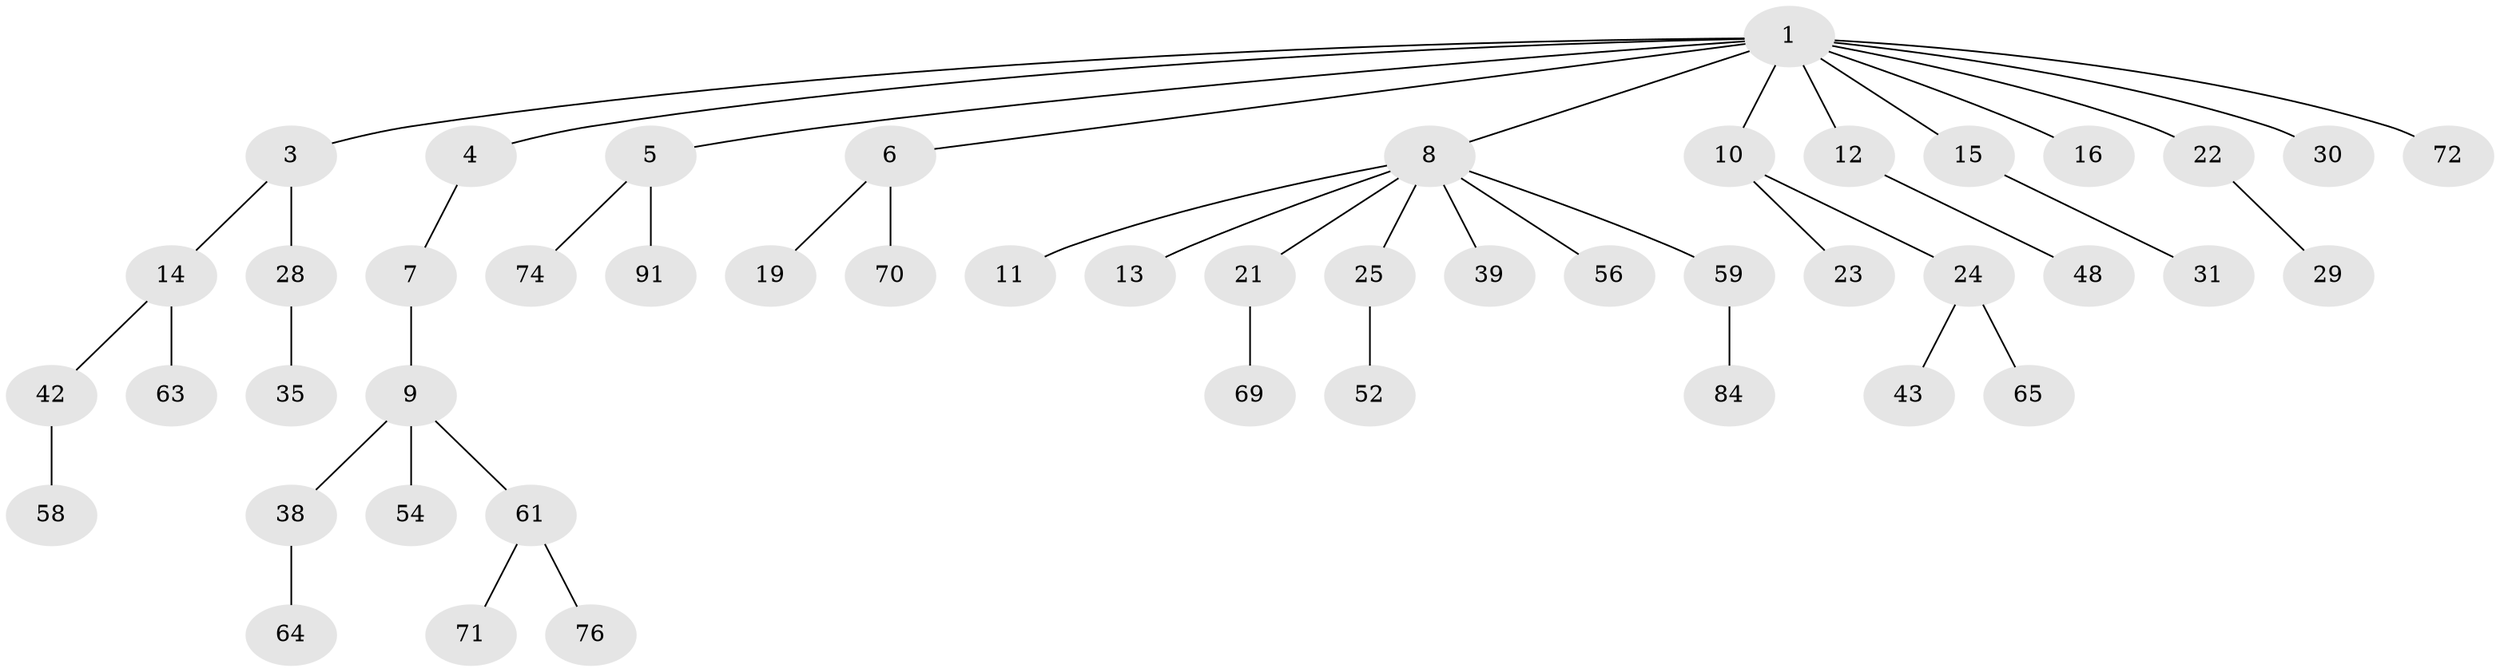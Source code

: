// original degree distribution, {6: 0.010309278350515464, 8: 0.020618556701030927, 3: 0.13402061855670103, 2: 0.23711340206185566, 4: 0.07216494845360824, 1: 0.5154639175257731, 7: 0.010309278350515464}
// Generated by graph-tools (version 1.1) at 2025/19/03/04/25 18:19:24]
// undirected, 48 vertices, 47 edges
graph export_dot {
graph [start="1"]
  node [color=gray90,style=filled];
  1 [super="+2"];
  3;
  4;
  5;
  6;
  7 [super="+36"];
  8;
  9 [super="+17+20+40"];
  10;
  11 [super="+86+67"];
  12;
  13;
  14 [super="+66+27"];
  15 [super="+88+18"];
  16 [super="+87"];
  19 [super="+53"];
  21;
  22 [super="+55+79+89+94+90"];
  23;
  24 [super="+34+57+49"];
  25 [super="+96+32"];
  28;
  29;
  30 [super="+62+80"];
  31;
  35;
  38;
  39;
  42 [super="+47+82"];
  43;
  48;
  52;
  54;
  56 [super="+60"];
  58;
  59;
  61;
  63;
  64;
  65;
  69;
  70 [super="+73"];
  71 [super="+77"];
  72 [super="+81"];
  74;
  76;
  84;
  91;
  1 -- 3;
  1 -- 5;
  1 -- 16;
  1 -- 30;
  1 -- 72;
  1 -- 4;
  1 -- 6;
  1 -- 8;
  1 -- 10;
  1 -- 12;
  1 -- 15;
  1 -- 22;
  3 -- 14;
  3 -- 28;
  4 -- 7;
  5 -- 74;
  5 -- 91;
  6 -- 19;
  6 -- 70;
  7 -- 9;
  8 -- 11;
  8 -- 13;
  8 -- 21;
  8 -- 25;
  8 -- 39;
  8 -- 56;
  8 -- 59;
  9 -- 38;
  9 -- 54;
  9 -- 61;
  10 -- 23;
  10 -- 24;
  12 -- 48;
  14 -- 63;
  14 -- 42;
  15 -- 31;
  21 -- 69;
  22 -- 29;
  24 -- 43;
  24 -- 65;
  25 -- 52;
  28 -- 35;
  38 -- 64;
  42 -- 58;
  59 -- 84;
  61 -- 71;
  61 -- 76;
}

